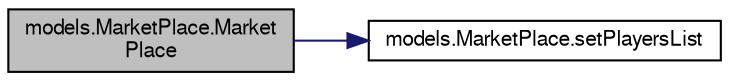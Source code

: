 digraph "models.MarketPlace.MarketPlace"
{
  bgcolor="transparent";
  edge [fontname="FreeSans",fontsize="10",labelfontname="FreeSans",labelfontsize="10"];
  node [fontname="FreeSans",fontsize="10",shape=record];
  rankdir="LR";
  Node0 [label="models.MarketPlace.Market\lPlace",height=0.2,width=0.4,color="black", fillcolor="grey75", style="filled", fontcolor="black"];
  Node0 -> Node1 [color="midnightblue",fontsize="10",style="solid",fontname="FreeSans"];
  Node1 [label="models.MarketPlace.setPlayersList",height=0.2,width=0.4,color="black",URL="$classmodels_1_1MarketPlace.html#ada889b45729462fa84c6163e7ed0a702"];
}
